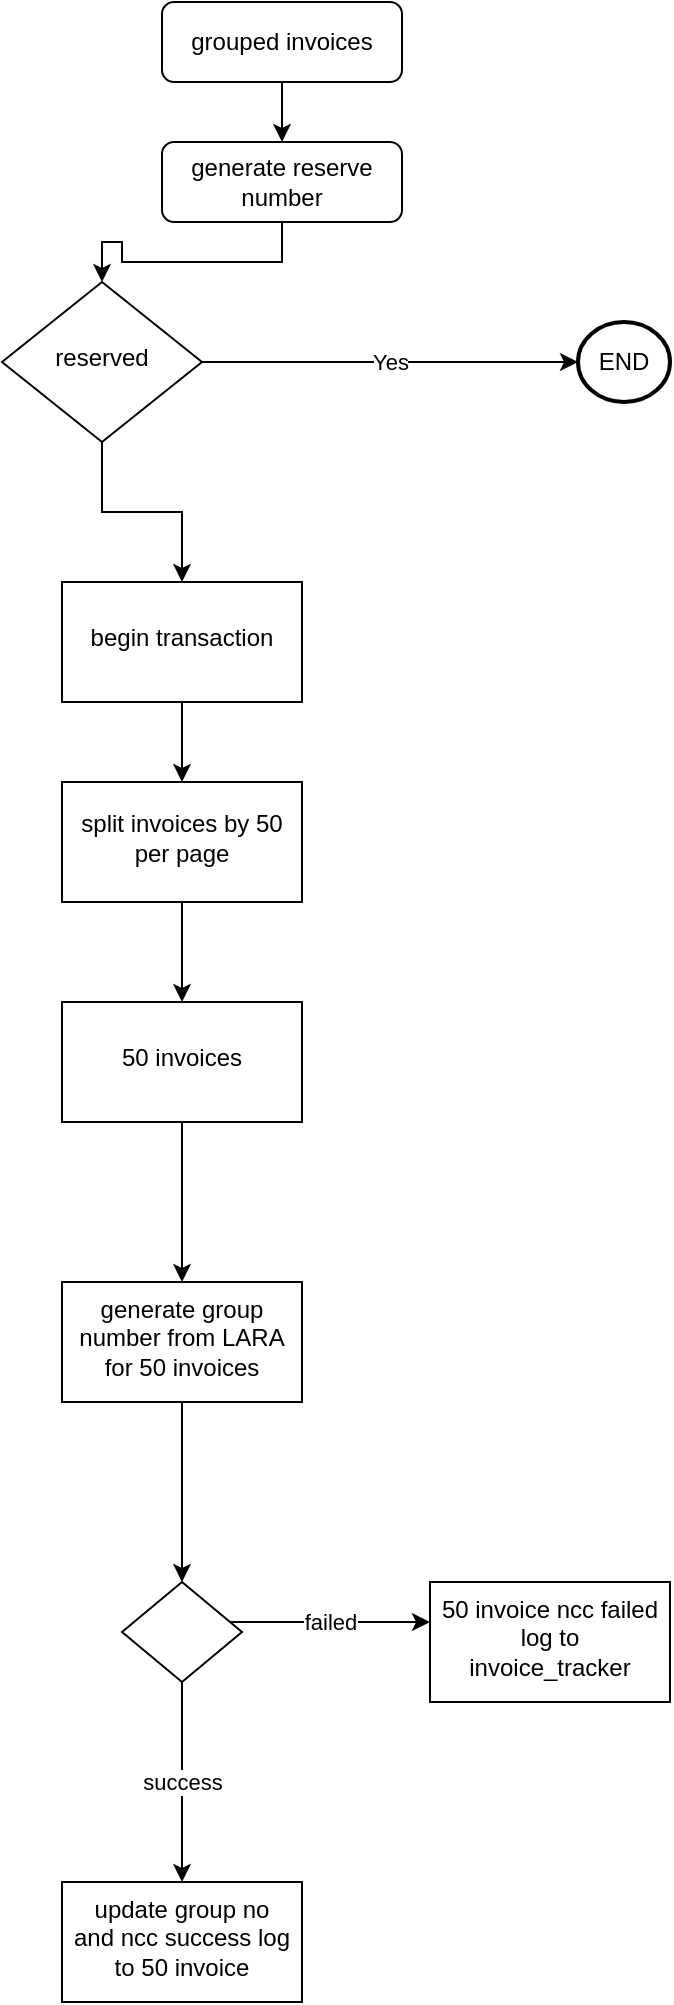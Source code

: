 <mxfile version="20.6.2" type="github">
  <diagram id="C5RBs43oDa-KdzZeNtuy" name="Page-1">
    <mxGraphModel dx="766" dy="417" grid="1" gridSize="10" guides="1" tooltips="1" connect="1" arrows="1" fold="1" page="1" pageScale="1" pageWidth="827" pageHeight="1169" math="0" shadow="0">
      <root>
        <mxCell id="WIyWlLk6GJQsqaUBKTNV-0" />
        <mxCell id="WIyWlLk6GJQsqaUBKTNV-1" parent="WIyWlLk6GJQsqaUBKTNV-0" />
        <mxCell id="TE3IT55mM2HaOFwmTV_S-1" value="" style="edgeStyle=orthogonalEdgeStyle;rounded=0;orthogonalLoop=1;jettySize=auto;html=1;" edge="1" parent="WIyWlLk6GJQsqaUBKTNV-1" source="WIyWlLk6GJQsqaUBKTNV-3" target="TE3IT55mM2HaOFwmTV_S-0">
          <mxGeometry relative="1" as="geometry" />
        </mxCell>
        <mxCell id="WIyWlLk6GJQsqaUBKTNV-3" value="grouped invoices" style="rounded=1;whiteSpace=wrap;html=1;fontSize=12;glass=0;strokeWidth=1;shadow=0;" parent="WIyWlLk6GJQsqaUBKTNV-1" vertex="1">
          <mxGeometry x="160" y="80" width="120" height="40" as="geometry" />
        </mxCell>
        <mxCell id="TE3IT55mM2HaOFwmTV_S-4" value="Yes" style="edgeStyle=orthogonalEdgeStyle;rounded=0;orthogonalLoop=1;jettySize=auto;html=1;" edge="1" parent="WIyWlLk6GJQsqaUBKTNV-1" source="WIyWlLk6GJQsqaUBKTNV-6" target="TE3IT55mM2HaOFwmTV_S-5">
          <mxGeometry relative="1" as="geometry">
            <mxPoint x="250" y="270" as="targetPoint" />
          </mxGeometry>
        </mxCell>
        <mxCell id="TE3IT55mM2HaOFwmTV_S-9" value="" style="edgeStyle=orthogonalEdgeStyle;rounded=0;orthogonalLoop=1;jettySize=auto;html=1;" edge="1" parent="WIyWlLk6GJQsqaUBKTNV-1" source="WIyWlLk6GJQsqaUBKTNV-6" target="TE3IT55mM2HaOFwmTV_S-8">
          <mxGeometry relative="1" as="geometry" />
        </mxCell>
        <mxCell id="WIyWlLk6GJQsqaUBKTNV-6" value="reserved" style="rhombus;whiteSpace=wrap;html=1;shadow=0;fontFamily=Helvetica;fontSize=12;align=center;strokeWidth=1;spacing=6;spacingTop=-4;" parent="WIyWlLk6GJQsqaUBKTNV-1" vertex="1">
          <mxGeometry x="80" y="220" width="100" height="80" as="geometry" />
        </mxCell>
        <mxCell id="TE3IT55mM2HaOFwmTV_S-2" style="edgeStyle=orthogonalEdgeStyle;rounded=0;orthogonalLoop=1;jettySize=auto;html=1;" edge="1" parent="WIyWlLk6GJQsqaUBKTNV-1" source="TE3IT55mM2HaOFwmTV_S-0" target="WIyWlLk6GJQsqaUBKTNV-6">
          <mxGeometry relative="1" as="geometry" />
        </mxCell>
        <mxCell id="TE3IT55mM2HaOFwmTV_S-0" value="generate reserve number" style="rounded=1;whiteSpace=wrap;html=1;fontSize=12;glass=0;strokeWidth=1;shadow=0;" vertex="1" parent="WIyWlLk6GJQsqaUBKTNV-1">
          <mxGeometry x="160" y="150" width="120" height="40" as="geometry" />
        </mxCell>
        <mxCell id="TE3IT55mM2HaOFwmTV_S-5" value="END" style="strokeWidth=2;html=1;shape=mxgraph.flowchart.start_2;whiteSpace=wrap;" vertex="1" parent="WIyWlLk6GJQsqaUBKTNV-1">
          <mxGeometry x="368" y="240" width="46" height="40" as="geometry" />
        </mxCell>
        <mxCell id="TE3IT55mM2HaOFwmTV_S-11" value="" style="edgeStyle=orthogonalEdgeStyle;rounded=0;orthogonalLoop=1;jettySize=auto;html=1;" edge="1" parent="WIyWlLk6GJQsqaUBKTNV-1" source="TE3IT55mM2HaOFwmTV_S-8" target="TE3IT55mM2HaOFwmTV_S-10">
          <mxGeometry relative="1" as="geometry" />
        </mxCell>
        <mxCell id="TE3IT55mM2HaOFwmTV_S-8" value="begin transaction" style="whiteSpace=wrap;html=1;shadow=0;strokeWidth=1;spacing=6;spacingTop=-4;" vertex="1" parent="WIyWlLk6GJQsqaUBKTNV-1">
          <mxGeometry x="110" y="370" width="120" height="60" as="geometry" />
        </mxCell>
        <mxCell id="TE3IT55mM2HaOFwmTV_S-13" style="edgeStyle=orthogonalEdgeStyle;rounded=0;orthogonalLoop=1;jettySize=auto;html=1;" edge="1" parent="WIyWlLk6GJQsqaUBKTNV-1" source="TE3IT55mM2HaOFwmTV_S-10" target="TE3IT55mM2HaOFwmTV_S-12">
          <mxGeometry relative="1" as="geometry" />
        </mxCell>
        <mxCell id="TE3IT55mM2HaOFwmTV_S-10" value="split invoices by 50 per page" style="whiteSpace=wrap;html=1;shadow=0;strokeWidth=1;spacing=6;spacingTop=-4;" vertex="1" parent="WIyWlLk6GJQsqaUBKTNV-1">
          <mxGeometry x="110" y="470" width="120" height="60" as="geometry" />
        </mxCell>
        <mxCell id="TE3IT55mM2HaOFwmTV_S-16" value="" style="edgeStyle=orthogonalEdgeStyle;rounded=0;orthogonalLoop=1;jettySize=auto;html=1;" edge="1" parent="WIyWlLk6GJQsqaUBKTNV-1" source="TE3IT55mM2HaOFwmTV_S-12" target="TE3IT55mM2HaOFwmTV_S-14">
          <mxGeometry relative="1" as="geometry" />
        </mxCell>
        <mxCell id="TE3IT55mM2HaOFwmTV_S-12" value="50 invoices" style="whiteSpace=wrap;html=1;shadow=0;strokeWidth=1;spacing=6;spacingTop=-4;" vertex="1" parent="WIyWlLk6GJQsqaUBKTNV-1">
          <mxGeometry x="110" y="580" width="120" height="60" as="geometry" />
        </mxCell>
        <mxCell id="TE3IT55mM2HaOFwmTV_S-20" value="" style="edgeStyle=orthogonalEdgeStyle;rounded=0;orthogonalLoop=1;jettySize=auto;html=1;" edge="1" parent="WIyWlLk6GJQsqaUBKTNV-1" source="TE3IT55mM2HaOFwmTV_S-14" target="TE3IT55mM2HaOFwmTV_S-19">
          <mxGeometry relative="1" as="geometry" />
        </mxCell>
        <mxCell id="TE3IT55mM2HaOFwmTV_S-14" value="generate group number from LARA for 50 invoices" style="whiteSpace=wrap;html=1;shadow=0;strokeWidth=1;spacing=6;spacingTop=-4;" vertex="1" parent="WIyWlLk6GJQsqaUBKTNV-1">
          <mxGeometry x="110" y="720" width="120" height="60" as="geometry" />
        </mxCell>
        <mxCell id="TE3IT55mM2HaOFwmTV_S-22" value="failed" style="edgeStyle=orthogonalEdgeStyle;rounded=0;orthogonalLoop=1;jettySize=auto;html=1;" edge="1" parent="WIyWlLk6GJQsqaUBKTNV-1" source="TE3IT55mM2HaOFwmTV_S-19" target="TE3IT55mM2HaOFwmTV_S-21">
          <mxGeometry relative="1" as="geometry">
            <Array as="points">
              <mxPoint x="230" y="890" />
              <mxPoint x="230" y="890" />
            </Array>
          </mxGeometry>
        </mxCell>
        <mxCell id="TE3IT55mM2HaOFwmTV_S-24" value="success" style="edgeStyle=orthogonalEdgeStyle;rounded=0;orthogonalLoop=1;jettySize=auto;html=1;" edge="1" parent="WIyWlLk6GJQsqaUBKTNV-1" source="TE3IT55mM2HaOFwmTV_S-19" target="TE3IT55mM2HaOFwmTV_S-23">
          <mxGeometry relative="1" as="geometry" />
        </mxCell>
        <mxCell id="TE3IT55mM2HaOFwmTV_S-19" value="" style="rhombus;whiteSpace=wrap;html=1;shadow=0;strokeWidth=1;spacing=6;spacingTop=-4;" vertex="1" parent="WIyWlLk6GJQsqaUBKTNV-1">
          <mxGeometry x="140" y="870" width="60" height="50" as="geometry" />
        </mxCell>
        <mxCell id="TE3IT55mM2HaOFwmTV_S-21" value="50 invoice ncc failed log to invoice_tracker" style="whiteSpace=wrap;html=1;shadow=0;strokeWidth=1;spacing=6;spacingTop=-4;" vertex="1" parent="WIyWlLk6GJQsqaUBKTNV-1">
          <mxGeometry x="294" y="870" width="120" height="60" as="geometry" />
        </mxCell>
        <mxCell id="TE3IT55mM2HaOFwmTV_S-23" value="update group no and ncc success log to 50 invoice" style="whiteSpace=wrap;html=1;shadow=0;strokeWidth=1;spacing=6;spacingTop=-4;" vertex="1" parent="WIyWlLk6GJQsqaUBKTNV-1">
          <mxGeometry x="110" y="1020" width="120" height="60" as="geometry" />
        </mxCell>
      </root>
    </mxGraphModel>
  </diagram>
</mxfile>
